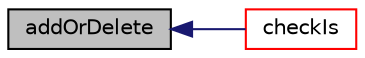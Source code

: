 digraph "addOrDelete"
{
  bgcolor="transparent";
  edge [fontname="Helvetica",fontsize="10",labelfontname="Helvetica",labelfontsize="10"];
  node [fontname="Helvetica",fontsize="10",shape=record];
  rankdir="LR";
  Node6 [label="addOrDelete",height=0.2,width=0.4,color="black", fillcolor="grey75", style="filled", fontcolor="black"];
  Node6 -> Node7 [dir="back",color="midnightblue",fontsize="10",style="solid",fontname="Helvetica"];
  Node7 [label="checkIs",height=0.2,width=0.4,color="red",URL="$a26601.html#ae46e80b40fbccd61445ff02c596734b5",tooltip="Check state of stream. "];
}
